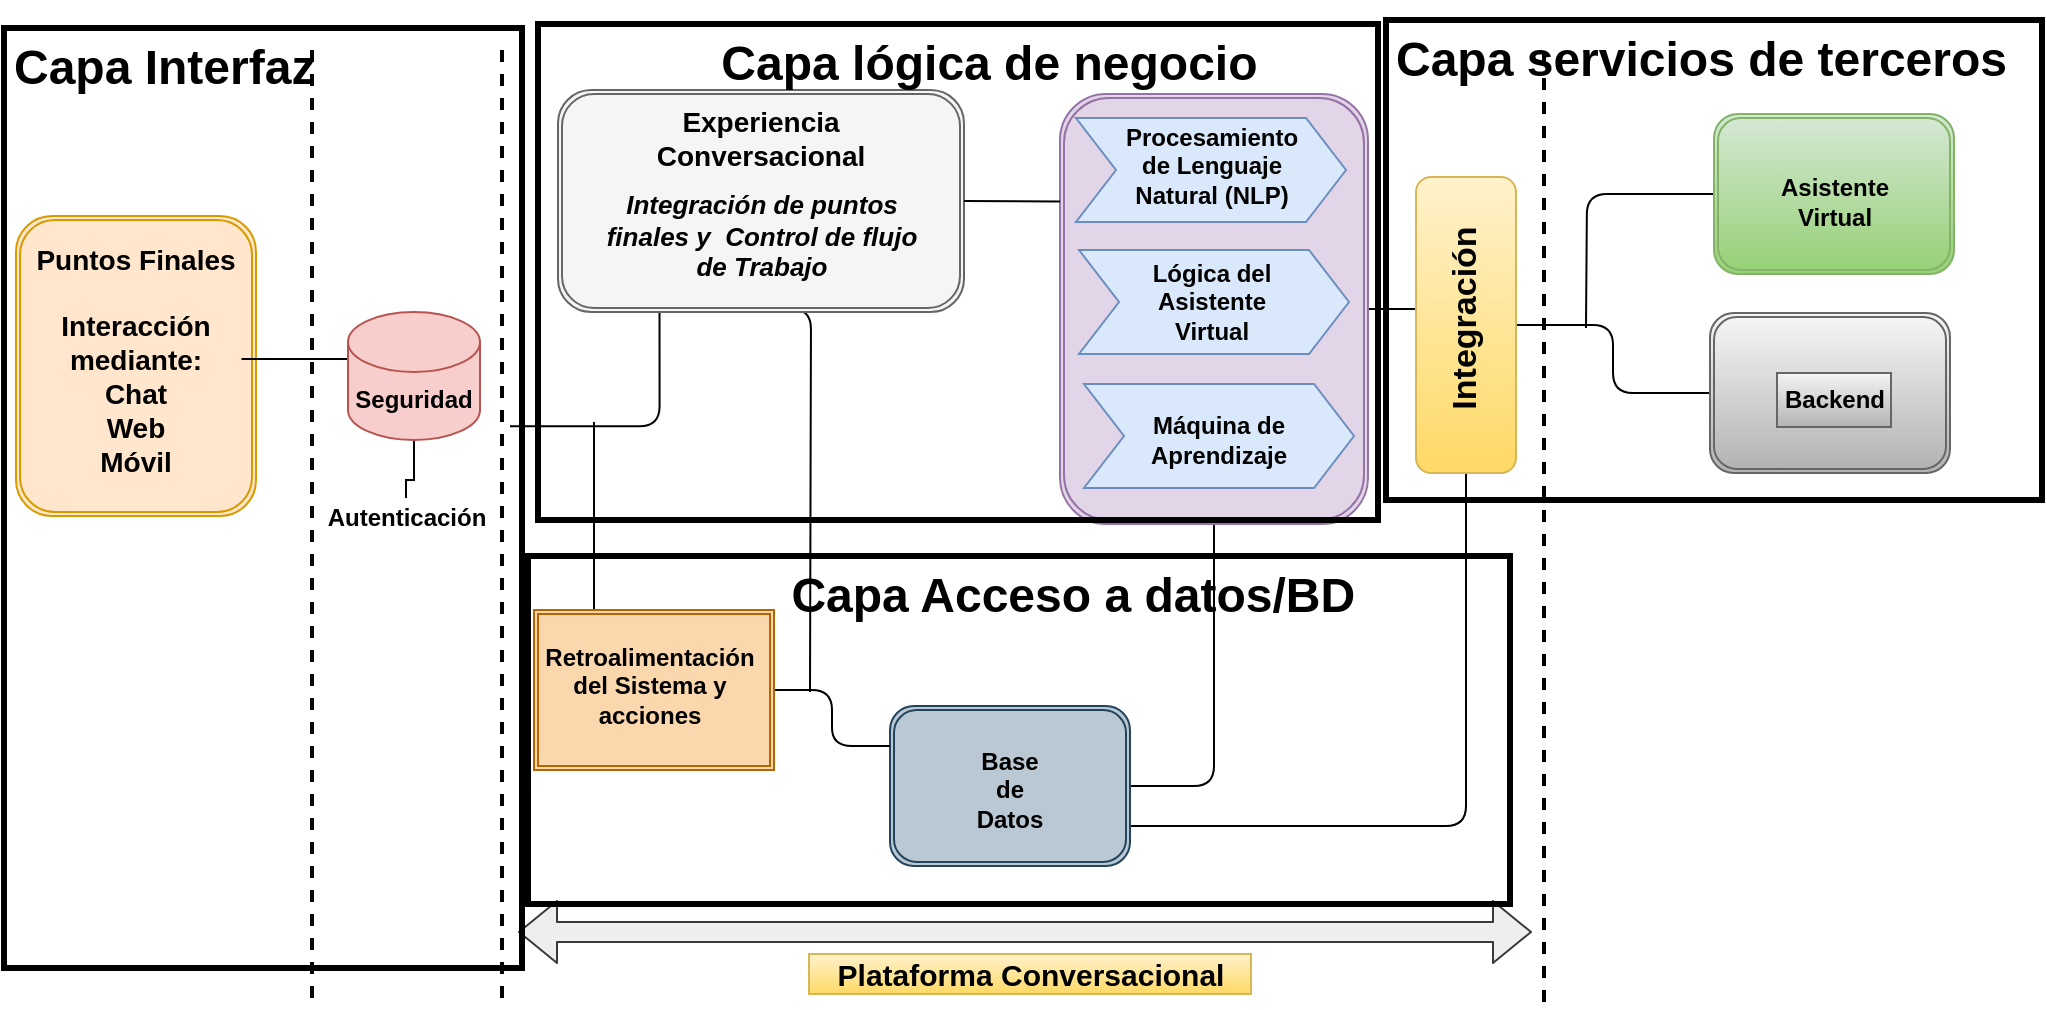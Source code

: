 <mxfile version="13.6.2" type="device"><diagram id="gjj-IDO01vF_4OTdIEnw" name="Página-1"><mxGraphModel dx="852" dy="494" grid="0" gridSize="10" guides="1" tooltips="1" connect="1" arrows="1" fold="1" page="1" pageScale="1" pageWidth="1169" pageHeight="827" math="0" shadow="0"><root><mxCell id="0"/><mxCell id="1" parent="0"/><mxCell id="PYQFfeBxLAxVINfaQby0-1" value="" style="shape=ext;double=1;rounded=1;whiteSpace=wrap;html=1;fillColor=#ffe6cc;strokeColor=#d79b00;" parent="1" vertex="1"><mxGeometry x="9" y="123" width="120" height="150" as="geometry"/></mxCell><mxCell id="PYQFfeBxLAxVINfaQby0-10" style="edgeStyle=orthogonalEdgeStyle;rounded=0;orthogonalLoop=1;jettySize=auto;html=1;entryX=0;entryY=0.367;entryDx=0;entryDy=0;entryPerimeter=0;endArrow=none;endFill=0;" parent="1" source="PYQFfeBxLAxVINfaQby0-2" target="PYQFfeBxLAxVINfaQby0-4" edge="1"><mxGeometry relative="1" as="geometry"/></mxCell><mxCell id="PYQFfeBxLAxVINfaQby0-2" value="&lt;b style=&quot;font-size: 14px&quot;&gt;Puntos Finales&lt;br&gt;&lt;br&gt;Interacción mediante:&lt;br&gt;Chat&lt;br&gt;Web&lt;br&gt;Móvil&lt;/b&gt;" style="text;html=1;strokeColor=none;fillColor=none;align=center;verticalAlign=middle;whiteSpace=wrap;rounded=0;" parent="1" vertex="1"><mxGeometry x="16.25" y="177" width="105.5" height="35" as="geometry"/></mxCell><mxCell id="PYQFfeBxLAxVINfaQby0-3" value="" style="line;strokeWidth=2;direction=south;html=1;dashed=1;" parent="1" vertex="1"><mxGeometry x="152" y="40" width="10" height="478" as="geometry"/></mxCell><mxCell id="PYQFfeBxLAxVINfaQby0-12" style="edgeStyle=orthogonalEdgeStyle;rounded=0;orthogonalLoop=1;jettySize=auto;html=1;entryX=0.5;entryY=0;entryDx=0;entryDy=0;endArrow=none;endFill=0;" parent="1" source="PYQFfeBxLAxVINfaQby0-4" target="PYQFfeBxLAxVINfaQby0-5" edge="1"><mxGeometry relative="1" as="geometry"/></mxCell><mxCell id="PYQFfeBxLAxVINfaQby0-4" value="" style="shape=cylinder2;whiteSpace=wrap;html=1;boundedLbl=1;backgroundOutline=1;size=15;fillColor=#f8cecc;strokeColor=#b85450;" parent="1" vertex="1"><mxGeometry x="175" y="171" width="66" height="64" as="geometry"/></mxCell><mxCell id="PYQFfeBxLAxVINfaQby0-5" value="&lt;b&gt;Autenticación&lt;/b&gt;" style="text;html=1;strokeColor=none;fillColor=none;align=center;verticalAlign=middle;whiteSpace=wrap;rounded=0;" parent="1" vertex="1"><mxGeometry x="185.5" y="264" width="37" height="20" as="geometry"/></mxCell><mxCell id="PYQFfeBxLAxVINfaQby0-8" value="&lt;b&gt;Seguridad&lt;/b&gt;" style="text;html=1;strokeColor=none;fillColor=none;align=center;verticalAlign=middle;whiteSpace=wrap;rounded=0;" parent="1" vertex="1"><mxGeometry x="188" y="205" width="40" height="20" as="geometry"/></mxCell><mxCell id="PYQFfeBxLAxVINfaQby0-9" value="" style="line;strokeWidth=2;direction=south;html=1;dashed=1;" parent="1" vertex="1"><mxGeometry x="247" y="40" width="10" height="475" as="geometry"/></mxCell><mxCell id="PYQFfeBxLAxVINfaQby0-31" style="edgeStyle=orthogonalEdgeStyle;rounded=1;orthogonalLoop=1;jettySize=auto;html=1;exitX=0.25;exitY=1;exitDx=0;exitDy=0;endArrow=none;endFill=0;entryX=0.396;entryY=0.1;entryDx=0;entryDy=0;entryPerimeter=0;" parent="1" source="PYQFfeBxLAxVINfaQby0-13" target="PYQFfeBxLAxVINfaQby0-9" edge="1"><mxGeometry relative="1" as="geometry"/></mxCell><mxCell id="PYQFfeBxLAxVINfaQby0-36" style="edgeStyle=orthogonalEdgeStyle;rounded=1;orthogonalLoop=1;jettySize=auto;html=1;exitX=0.5;exitY=1;exitDx=0;exitDy=0;endArrow=none;endFill=0;" parent="1" edge="1"><mxGeometry relative="1" as="geometry"><mxPoint x="381.5" y="169" as="sourcePoint"/><mxPoint x="406" y="361" as="targetPoint"/></mxGeometry></mxCell><mxCell id="PYQFfeBxLAxVINfaQby0-13" value="" style="shape=ext;double=1;rounded=1;whiteSpace=wrap;html=1;fillColor=#f5f5f5;strokeColor=#666666;fontColor=#333333;" parent="1" vertex="1"><mxGeometry x="280" y="60" width="203" height="111" as="geometry"/></mxCell><mxCell id="PYQFfeBxLAxVINfaQby0-14" value="&lt;b&gt;&lt;font style=&quot;font-size: 14px&quot;&gt;Experiencia Conversacional&lt;/font&gt;&lt;/b&gt;" style="text;html=1;strokeColor=none;fillColor=none;align=center;verticalAlign=middle;whiteSpace=wrap;rounded=0;" parent="1" vertex="1"><mxGeometry x="317" y="74" width="129" height="20" as="geometry"/></mxCell><mxCell id="PYQFfeBxLAxVINfaQby0-15" value="&lt;h4&gt;&lt;b&gt;&lt;i&gt;&lt;font style=&quot;font-size: 13px&quot;&gt;Integración de puntos finales y&amp;nbsp; Control de flujo de Trabajo&lt;/font&gt;&lt;/i&gt;&lt;/b&gt;&lt;/h4&gt;" style="text;html=1;strokeColor=none;fillColor=none;align=center;verticalAlign=middle;whiteSpace=wrap;rounded=0;" parent="1" vertex="1"><mxGeometry x="294" y="123" width="176" height="20" as="geometry"/></mxCell><mxCell id="PYQFfeBxLAxVINfaQby0-37" style="edgeStyle=orthogonalEdgeStyle;rounded=1;orthogonalLoop=1;jettySize=auto;html=1;exitX=0.5;exitY=1;exitDx=0;exitDy=0;entryX=1;entryY=0.5;entryDx=0;entryDy=0;endArrow=none;endFill=0;" parent="1" source="PYQFfeBxLAxVINfaQby0-16" target="PYQFfeBxLAxVINfaQby0-33" edge="1"><mxGeometry relative="1" as="geometry"/></mxCell><mxCell id="PYQFfeBxLAxVINfaQby0-56" style="edgeStyle=orthogonalEdgeStyle;rounded=1;orthogonalLoop=1;jettySize=auto;html=1;exitX=1;exitY=0.5;exitDx=0;exitDy=0;entryX=0;entryY=0.449;entryDx=0;entryDy=0;entryPerimeter=0;endArrow=none;endFill=0;" parent="1" source="PYQFfeBxLAxVINfaQby0-16" target="PYQFfeBxLAxVINfaQby0-53" edge="1"><mxGeometry relative="1" as="geometry"/></mxCell><mxCell id="PYQFfeBxLAxVINfaQby0-16" value="" style="shape=ext;double=1;rounded=1;whiteSpace=wrap;html=1;fillColor=#e1d5e7;strokeColor=#9673a6;" parent="1" vertex="1"><mxGeometry x="531" y="62" width="154" height="215" as="geometry"/></mxCell><mxCell id="PYQFfeBxLAxVINfaQby0-18" value="" style="shape=step;perimeter=stepPerimeter;whiteSpace=wrap;html=1;fixedSize=1;rounded=0;strokeColor=#6c8ebf;fillColor=#dae8fc;" parent="1" vertex="1"><mxGeometry x="539" y="74" width="135" height="52" as="geometry"/></mxCell><mxCell id="PYQFfeBxLAxVINfaQby0-19" value="&lt;b&gt;Procesamiento de Lenguaje Natural (NLP)&lt;/b&gt;" style="text;html=1;strokeColor=none;align=center;verticalAlign=middle;whiteSpace=wrap;rounded=0;" parent="1" vertex="1"><mxGeometry x="586.5" y="88" width="40" height="20" as="geometry"/></mxCell><mxCell id="PYQFfeBxLAxVINfaQby0-23" value="" style="shape=step;perimeter=stepPerimeter;whiteSpace=wrap;html=1;fixedSize=1;rounded=0;strokeColor=#6c8ebf;fillColor=#dae8fc;" parent="1" vertex="1"><mxGeometry x="540.5" y="140" width="135" height="52" as="geometry"/></mxCell><mxCell id="PYQFfeBxLAxVINfaQby0-24" value="&lt;b&gt;Lógica del Asistente Virtual&lt;/b&gt;" style="text;html=1;strokeColor=none;align=center;verticalAlign=middle;whiteSpace=wrap;rounded=0;" parent="1" vertex="1"><mxGeometry x="575.5" y="156" width="62" height="20" as="geometry"/></mxCell><mxCell id="PYQFfeBxLAxVINfaQby0-25" value="" style="shape=step;perimeter=stepPerimeter;whiteSpace=wrap;html=1;fixedSize=1;rounded=0;strokeColor=#6c8ebf;fillColor=#dae8fc;" parent="1" vertex="1"><mxGeometry x="543" y="207" width="135" height="52" as="geometry"/></mxCell><mxCell id="PYQFfeBxLAxVINfaQby0-26" value="&lt;b&gt;Máquina de Aprendizaje&lt;/b&gt;" style="text;html=1;strokeColor=none;align=center;verticalAlign=middle;whiteSpace=wrap;rounded=0;" parent="1" vertex="1"><mxGeometry x="585" y="225" width="51" height="20" as="geometry"/></mxCell><mxCell id="PYQFfeBxLAxVINfaQby0-28" value="" style="endArrow=none;html=1;entryX=0;entryY=0.25;entryDx=0;entryDy=0;exitX=1;exitY=0.5;exitDx=0;exitDy=0;" parent="1" source="PYQFfeBxLAxVINfaQby0-13" target="PYQFfeBxLAxVINfaQby0-16" edge="1"><mxGeometry width="50" height="50" relative="1" as="geometry"><mxPoint x="496" y="148" as="sourcePoint"/><mxPoint x="546" y="98" as="targetPoint"/></mxGeometry></mxCell><mxCell id="PYQFfeBxLAxVINfaQby0-59" style="edgeStyle=orthogonalEdgeStyle;rounded=1;orthogonalLoop=1;jettySize=auto;html=1;exitX=1;exitY=0.75;exitDx=0;exitDy=0;entryX=0.5;entryY=1;entryDx=0;entryDy=0;endArrow=none;endFill=0;" parent="1" source="PYQFfeBxLAxVINfaQby0-33" target="PYQFfeBxLAxVINfaQby0-53" edge="1"><mxGeometry relative="1" as="geometry"/></mxCell><mxCell id="PYQFfeBxLAxVINfaQby0-33" value="" style="shape=ext;double=1;rounded=1;whiteSpace=wrap;html=1;fillColor=#bac8d3;strokeColor=#23445d;" parent="1" vertex="1"><mxGeometry x="446" y="368" width="120" height="80" as="geometry"/></mxCell><mxCell id="PYQFfeBxLAxVINfaQby0-34" value="&lt;b&gt;Base de Datos&lt;/b&gt;" style="text;html=1;strokeColor=none;fillColor=none;align=center;verticalAlign=middle;whiteSpace=wrap;rounded=0;" parent="1" vertex="1"><mxGeometry x="486" y="400" width="40" height="20" as="geometry"/></mxCell><mxCell id="PYQFfeBxLAxVINfaQby0-41" style="edgeStyle=orthogonalEdgeStyle;rounded=1;orthogonalLoop=1;jettySize=auto;html=1;exitX=1;exitY=0.5;exitDx=0;exitDy=0;entryX=0;entryY=0.25;entryDx=0;entryDy=0;endArrow=none;endFill=0;" parent="1" source="PYQFfeBxLAxVINfaQby0-38" target="PYQFfeBxLAxVINfaQby0-33" edge="1"><mxGeometry relative="1" as="geometry"/></mxCell><mxCell id="PYQFfeBxLAxVINfaQby0-43" style="edgeStyle=orthogonalEdgeStyle;rounded=1;orthogonalLoop=1;jettySize=auto;html=1;exitX=0.25;exitY=0;exitDx=0;exitDy=0;endArrow=none;endFill=0;" parent="1" source="PYQFfeBxLAxVINfaQby0-38" edge="1"><mxGeometry relative="1" as="geometry"><mxPoint x="298" y="226" as="targetPoint"/></mxGeometry></mxCell><mxCell id="PYQFfeBxLAxVINfaQby0-38" value="" style="shape=ext;double=1;rounded=0;whiteSpace=wrap;html=1;strokeColor=#b46504;fillColor=#fad7ac;" parent="1" vertex="1"><mxGeometry x="268" y="320" width="120" height="80" as="geometry"/></mxCell><mxCell id="PYQFfeBxLAxVINfaQby0-40" value="&lt;b&gt;Retroalimentación del Sistema y acciones&lt;/b&gt;" style="text;html=1;strokeColor=none;fillColor=none;align=center;verticalAlign=middle;whiteSpace=wrap;rounded=0;" parent="1" vertex="1"><mxGeometry x="306" y="348" width="40" height="20" as="geometry"/></mxCell><mxCell id="PYQFfeBxLAxVINfaQby0-44" value="" style="line;strokeWidth=2;direction=south;html=1;dashed=1;" parent="1" vertex="1"><mxGeometry x="768" y="42" width="10" height="475" as="geometry"/></mxCell><mxCell id="PYQFfeBxLAxVINfaQby0-60" style="edgeStyle=orthogonalEdgeStyle;rounded=1;orthogonalLoop=1;jettySize=auto;html=1;exitX=0;exitY=0.5;exitDx=0;exitDy=0;endArrow=none;endFill=0;" parent="1" source="PYQFfeBxLAxVINfaQby0-45" edge="1"><mxGeometry relative="1" as="geometry"><mxPoint x="794" y="179" as="targetPoint"/></mxGeometry></mxCell><mxCell id="PYQFfeBxLAxVINfaQby0-45" value="" style="shape=ext;double=1;rounded=1;whiteSpace=wrap;html=1;strokeColor=#82b366;fillColor=#d5e8d4;gradientColor=#97d077;" parent="1" vertex="1"><mxGeometry x="858" y="72" width="120" height="80" as="geometry"/></mxCell><mxCell id="PYQFfeBxLAxVINfaQby0-46" value="&lt;b&gt;Asistente Virtual&lt;/b&gt;" style="text;html=1;fillColor=none;align=center;verticalAlign=middle;whiteSpace=wrap;rounded=0;" parent="1" vertex="1"><mxGeometry x="889.5" y="102" width="57" height="27" as="geometry"/></mxCell><mxCell id="PYQFfeBxLAxVINfaQby0-58" style="edgeStyle=orthogonalEdgeStyle;rounded=1;orthogonalLoop=1;jettySize=auto;html=1;exitX=0;exitY=0.5;exitDx=0;exitDy=0;endArrow=none;endFill=0;" parent="1" source="PYQFfeBxLAxVINfaQby0-49" target="PYQFfeBxLAxVINfaQby0-53" edge="1"><mxGeometry relative="1" as="geometry"/></mxCell><mxCell id="PYQFfeBxLAxVINfaQby0-49" value="" style="shape=ext;double=1;rounded=1;whiteSpace=wrap;html=1;strokeColor=#666666;fillColor=#f5f5f5;gradientColor=#b3b3b3;" parent="1" vertex="1"><mxGeometry x="856" y="171.5" width="120" height="80" as="geometry"/></mxCell><mxCell id="PYQFfeBxLAxVINfaQby0-50" value="&lt;b&gt;Backend&lt;/b&gt;" style="text;html=1;strokeColor=#666666;fillColor=#f5f5f5;align=center;verticalAlign=middle;whiteSpace=wrap;rounded=0;gradientColor=#b3b3b3;" parent="1" vertex="1"><mxGeometry x="889.5" y="201.5" width="57" height="27" as="geometry"/></mxCell><mxCell id="PYQFfeBxLAxVINfaQby0-53" value="" style="rounded=1;whiteSpace=wrap;html=1;strokeColor=#d6b656;fillColor=#fff2cc;gradientColor=#ffd966;" parent="1" vertex="1"><mxGeometry x="709" y="103.5" width="50" height="148" as="geometry"/></mxCell><mxCell id="PYQFfeBxLAxVINfaQby0-54" value="&lt;b&gt;&lt;font style=&quot;font-size: 17px&quot;&gt;Integración&lt;/font&gt;&lt;/b&gt;" style="text;html=1;strokeColor=none;fillColor=none;align=center;verticalAlign=middle;whiteSpace=wrap;rounded=0;rotation=-90;" parent="1" vertex="1"><mxGeometry x="703" y="157.25" width="62" height="33.5" as="geometry"/></mxCell><mxCell id="PYQFfeBxLAxVINfaQby0-55" style="edgeStyle=orthogonalEdgeStyle;rounded=1;orthogonalLoop=1;jettySize=auto;html=1;exitX=0.5;exitY=1;exitDx=0;exitDy=0;endArrow=none;endFill=0;" parent="1" source="PYQFfeBxLAxVINfaQby0-53" target="PYQFfeBxLAxVINfaQby0-53" edge="1"><mxGeometry relative="1" as="geometry"/></mxCell><mxCell id="tzXySYnKaoUgg5gjClgl-1" value="" style="shape=flexArrow;endArrow=classic;startArrow=classic;html=1;fillColor=#eeeeee;strokeColor=#36393d;" parent="1" edge="1"><mxGeometry width="50" height="50" relative="1" as="geometry"><mxPoint x="260" y="481" as="sourcePoint"/><mxPoint x="767" y="481" as="targetPoint"/></mxGeometry></mxCell><mxCell id="tzXySYnKaoUgg5gjClgl-2" value="&lt;b&gt;&lt;font style=&quot;font-size: 15px&quot;&gt;Plataforma Conversacional&lt;/font&gt;&lt;/b&gt;" style="text;html=1;strokeColor=#d6b656;fillColor=#fff2cc;align=center;verticalAlign=middle;whiteSpace=wrap;rounded=0;gradientColor=#ffd966;" parent="1" vertex="1"><mxGeometry x="405.5" y="492" width="221" height="20" as="geometry"/></mxCell><mxCell id="gW_PD1iDGfOs2pnDLNnp-2" value="&lt;h1&gt;Capa Interfaz&lt;/h1&gt;" style="text;html=1;fillColor=none;spacing=5;spacingTop=-20;whiteSpace=wrap;overflow=hidden;rounded=0;strokeColor=#000000;strokeWidth=3;" parent="1" vertex="1"><mxGeometry x="3" y="29" width="259" height="470" as="geometry"/></mxCell><mxCell id="gW_PD1iDGfOs2pnDLNnp-3" value="&lt;h1&gt;&amp;nbsp; &amp;nbsp; &amp;nbsp; &amp;nbsp; &amp;nbsp; &amp;nbsp; &amp;nbsp; &amp;nbsp; &amp;nbsp; &amp;nbsp;Capa Acceso a datos/BD&lt;/h1&gt;" style="text;html=1;fillColor=none;spacing=5;spacingTop=-20;whiteSpace=wrap;overflow=hidden;rounded=0;strokeColor=#000000;strokeWidth=3;" parent="1" vertex="1"><mxGeometry x="265" y="293" width="491" height="174" as="geometry"/></mxCell><mxCell id="gW_PD1iDGfOs2pnDLNnp-4" value="&lt;h1&gt;&amp;nbsp; &amp;nbsp; &amp;nbsp; &amp;nbsp; &amp;nbsp; &amp;nbsp; &amp;nbsp;Capa lógica de negocio&lt;/h1&gt;" style="text;html=1;spacing=5;spacingTop=-20;whiteSpace=wrap;overflow=hidden;rounded=0;strokeWidth=3;strokeColor=#000000;" parent="1" vertex="1"><mxGeometry x="270" y="27" width="420" height="248" as="geometry"/></mxCell><mxCell id="gW_PD1iDGfOs2pnDLNnp-5" value="&lt;h1&gt;Capa servicios de terceros&lt;/h1&gt;" style="text;html=1;fillColor=none;spacing=5;spacingTop=-20;whiteSpace=wrap;overflow=hidden;rounded=0;strokeColor=#000000;strokeWidth=3;" parent="1" vertex="1"><mxGeometry x="694" y="25" width="328" height="240" as="geometry"/></mxCell></root></mxGraphModel></diagram></mxfile>